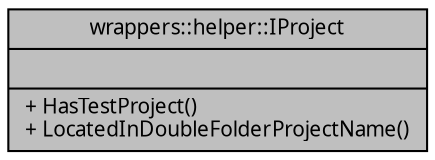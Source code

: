 digraph "wrappers::helper::IProject"
{
 // INTERACTIVE_SVG=YES
  edge [fontname="Verdana",fontsize="10",labelfontname="Verdana",labelfontsize="10"];
  node [fontname="Verdana",fontsize="10",shape=record];
  Node1 [label="{wrappers::helper::IProject\n||+ HasTestProject()\l+ LocatedInDoubleFolderProjectName()\l}",height=0.2,width=0.4,color="black", fillcolor="grey75", style="filled", fontcolor="black"];
}
